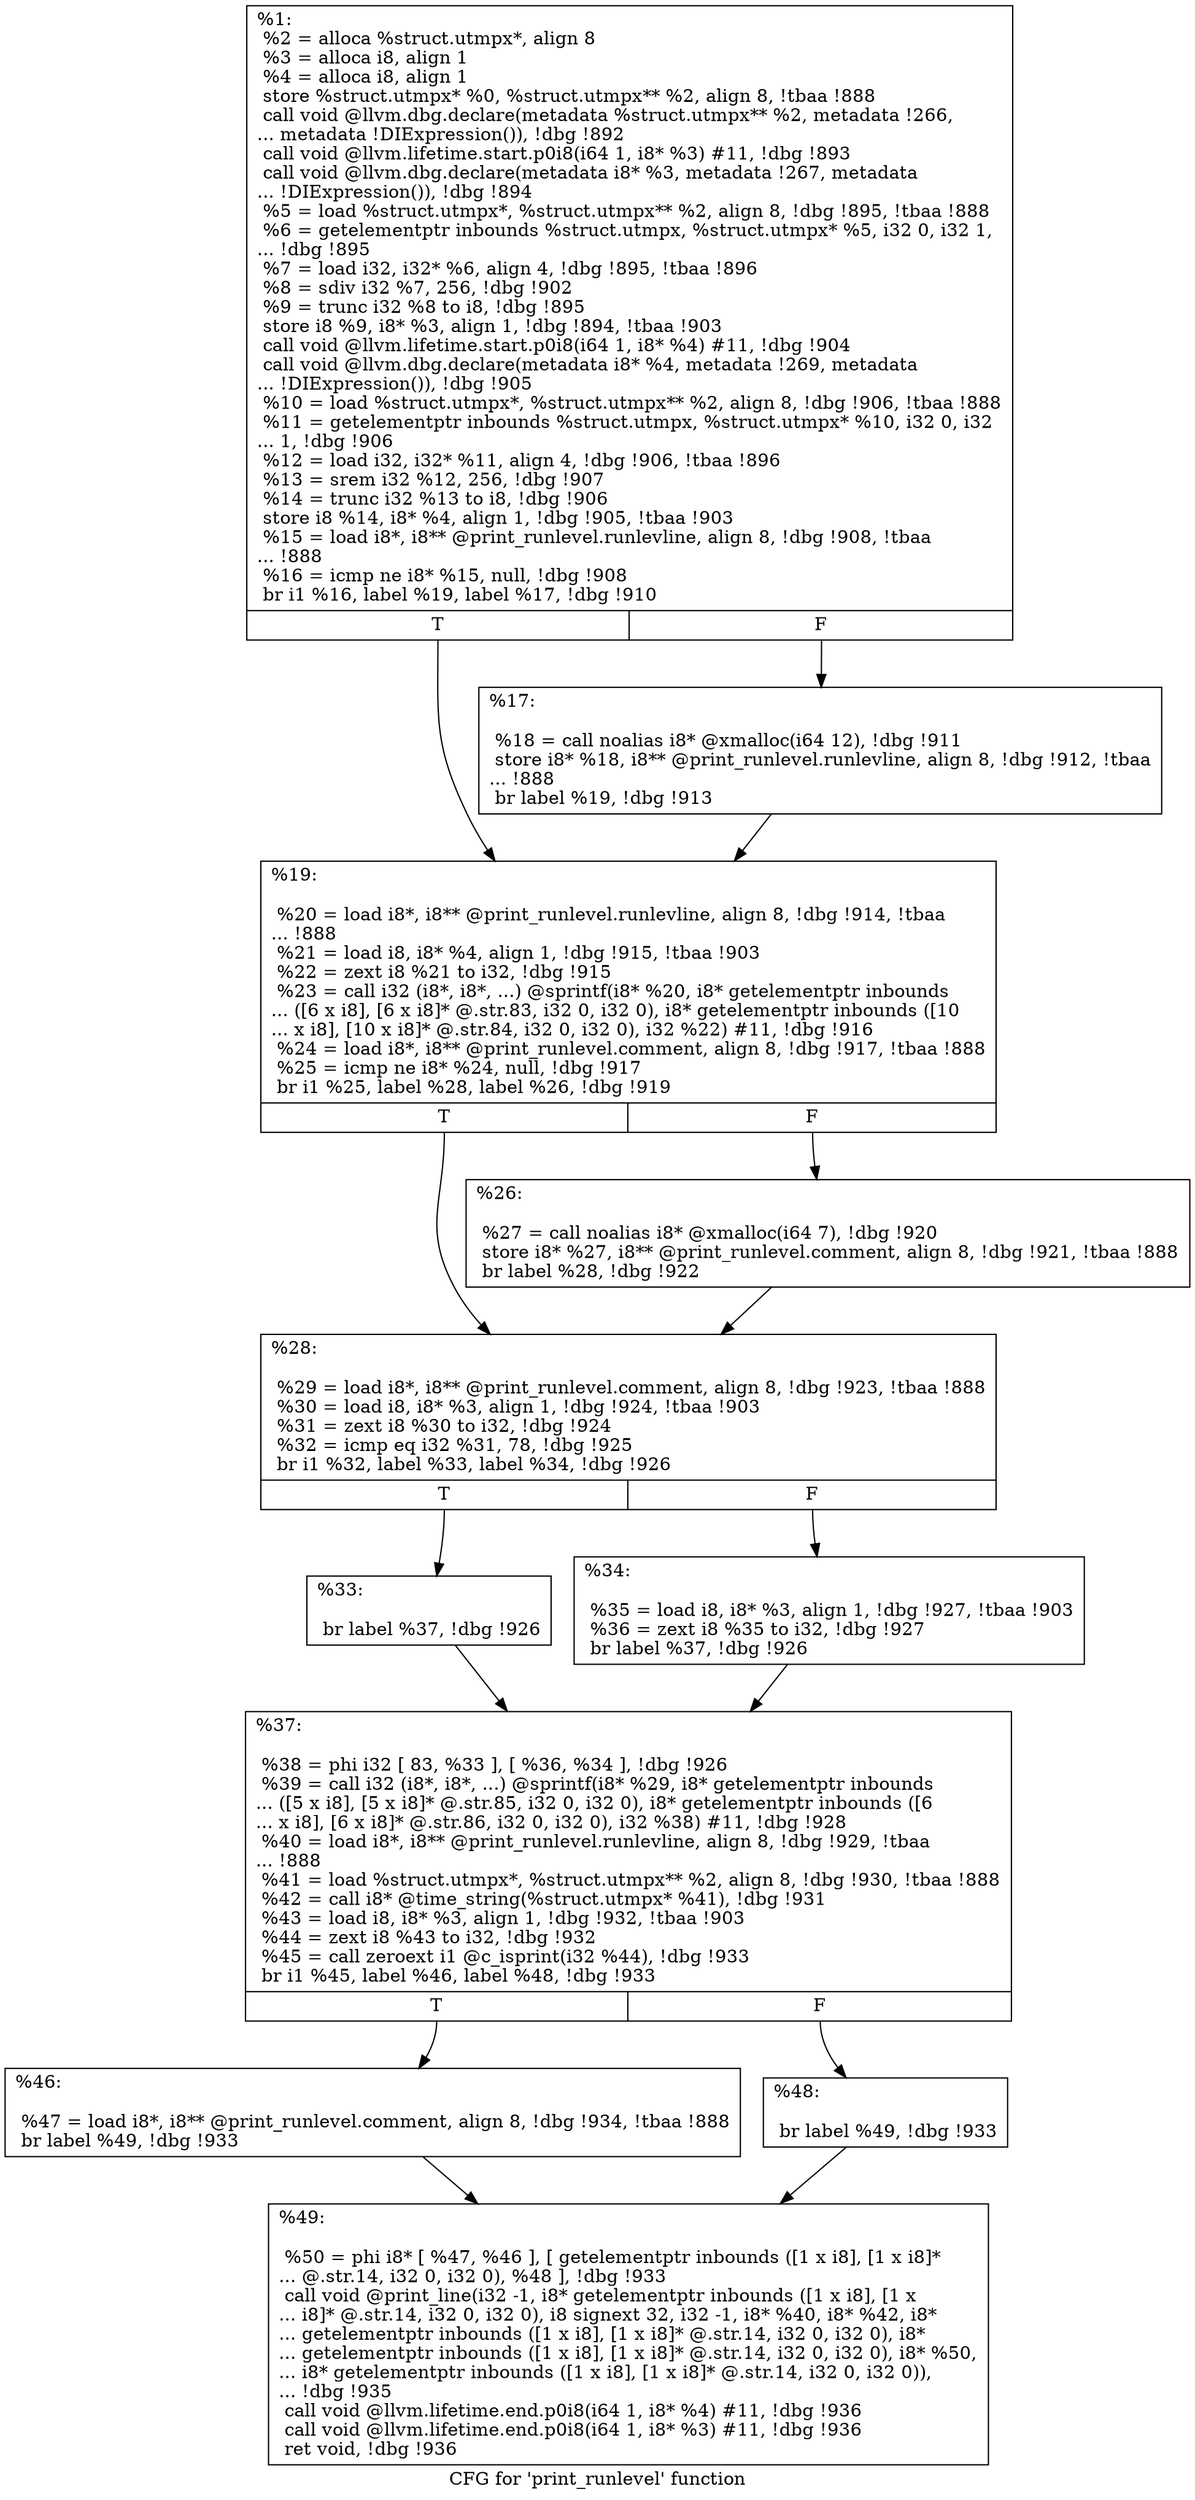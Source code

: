 digraph "CFG for 'print_runlevel' function" {
	label="CFG for 'print_runlevel' function";

	Node0x10811a0 [shape=record,label="{%1:\l  %2 = alloca %struct.utmpx*, align 8\l  %3 = alloca i8, align 1\l  %4 = alloca i8, align 1\l  store %struct.utmpx* %0, %struct.utmpx** %2, align 8, !tbaa !888\l  call void @llvm.dbg.declare(metadata %struct.utmpx** %2, metadata !266,\l... metadata !DIExpression()), !dbg !892\l  call void @llvm.lifetime.start.p0i8(i64 1, i8* %3) #11, !dbg !893\l  call void @llvm.dbg.declare(metadata i8* %3, metadata !267, metadata\l... !DIExpression()), !dbg !894\l  %5 = load %struct.utmpx*, %struct.utmpx** %2, align 8, !dbg !895, !tbaa !888\l  %6 = getelementptr inbounds %struct.utmpx, %struct.utmpx* %5, i32 0, i32 1,\l... !dbg !895\l  %7 = load i32, i32* %6, align 4, !dbg !895, !tbaa !896\l  %8 = sdiv i32 %7, 256, !dbg !902\l  %9 = trunc i32 %8 to i8, !dbg !895\l  store i8 %9, i8* %3, align 1, !dbg !894, !tbaa !903\l  call void @llvm.lifetime.start.p0i8(i64 1, i8* %4) #11, !dbg !904\l  call void @llvm.dbg.declare(metadata i8* %4, metadata !269, metadata\l... !DIExpression()), !dbg !905\l  %10 = load %struct.utmpx*, %struct.utmpx** %2, align 8, !dbg !906, !tbaa !888\l  %11 = getelementptr inbounds %struct.utmpx, %struct.utmpx* %10, i32 0, i32\l... 1, !dbg !906\l  %12 = load i32, i32* %11, align 4, !dbg !906, !tbaa !896\l  %13 = srem i32 %12, 256, !dbg !907\l  %14 = trunc i32 %13 to i8, !dbg !906\l  store i8 %14, i8* %4, align 1, !dbg !905, !tbaa !903\l  %15 = load i8*, i8** @print_runlevel.runlevline, align 8, !dbg !908, !tbaa\l... !888\l  %16 = icmp ne i8* %15, null, !dbg !908\l  br i1 %16, label %19, label %17, !dbg !910\l|{<s0>T|<s1>F}}"];
	Node0x10811a0:s0 -> Node0x10812d0;
	Node0x10811a0:s1 -> Node0x1081280;
	Node0x1081280 [shape=record,label="{%17:\l\l  %18 = call noalias i8* @xmalloc(i64 12), !dbg !911\l  store i8* %18, i8** @print_runlevel.runlevline, align 8, !dbg !912, !tbaa\l... !888\l  br label %19, !dbg !913\l}"];
	Node0x1081280 -> Node0x10812d0;
	Node0x10812d0 [shape=record,label="{%19:\l\l  %20 = load i8*, i8** @print_runlevel.runlevline, align 8, !dbg !914, !tbaa\l... !888\l  %21 = load i8, i8* %4, align 1, !dbg !915, !tbaa !903\l  %22 = zext i8 %21 to i32, !dbg !915\l  %23 = call i32 (i8*, i8*, ...) @sprintf(i8* %20, i8* getelementptr inbounds\l... ([6 x i8], [6 x i8]* @.str.83, i32 0, i32 0), i8* getelementptr inbounds ([10\l... x i8], [10 x i8]* @.str.84, i32 0, i32 0), i32 %22) #11, !dbg !916\l  %24 = load i8*, i8** @print_runlevel.comment, align 8, !dbg !917, !tbaa !888\l  %25 = icmp ne i8* %24, null, !dbg !917\l  br i1 %25, label %28, label %26, !dbg !919\l|{<s0>T|<s1>F}}"];
	Node0x10812d0:s0 -> Node0x1081370;
	Node0x10812d0:s1 -> Node0x1081320;
	Node0x1081320 [shape=record,label="{%26:\l\l  %27 = call noalias i8* @xmalloc(i64 7), !dbg !920\l  store i8* %27, i8** @print_runlevel.comment, align 8, !dbg !921, !tbaa !888\l  br label %28, !dbg !922\l}"];
	Node0x1081320 -> Node0x1081370;
	Node0x1081370 [shape=record,label="{%28:\l\l  %29 = load i8*, i8** @print_runlevel.comment, align 8, !dbg !923, !tbaa !888\l  %30 = load i8, i8* %3, align 1, !dbg !924, !tbaa !903\l  %31 = zext i8 %30 to i32, !dbg !924\l  %32 = icmp eq i32 %31, 78, !dbg !925\l  br i1 %32, label %33, label %34, !dbg !926\l|{<s0>T|<s1>F}}"];
	Node0x1081370:s0 -> Node0x10813c0;
	Node0x1081370:s1 -> Node0x1081410;
	Node0x10813c0 [shape=record,label="{%33:\l\l  br label %37, !dbg !926\l}"];
	Node0x10813c0 -> Node0x1081460;
	Node0x1081410 [shape=record,label="{%34:\l\l  %35 = load i8, i8* %3, align 1, !dbg !927, !tbaa !903\l  %36 = zext i8 %35 to i32, !dbg !927\l  br label %37, !dbg !926\l}"];
	Node0x1081410 -> Node0x1081460;
	Node0x1081460 [shape=record,label="{%37:\l\l  %38 = phi i32 [ 83, %33 ], [ %36, %34 ], !dbg !926\l  %39 = call i32 (i8*, i8*, ...) @sprintf(i8* %29, i8* getelementptr inbounds\l... ([5 x i8], [5 x i8]* @.str.85, i32 0, i32 0), i8* getelementptr inbounds ([6\l... x i8], [6 x i8]* @.str.86, i32 0, i32 0), i32 %38) #11, !dbg !928\l  %40 = load i8*, i8** @print_runlevel.runlevline, align 8, !dbg !929, !tbaa\l... !888\l  %41 = load %struct.utmpx*, %struct.utmpx** %2, align 8, !dbg !930, !tbaa !888\l  %42 = call i8* @time_string(%struct.utmpx* %41), !dbg !931\l  %43 = load i8, i8* %3, align 1, !dbg !932, !tbaa !903\l  %44 = zext i8 %43 to i32, !dbg !932\l  %45 = call zeroext i1 @c_isprint(i32 %44), !dbg !933\l  br i1 %45, label %46, label %48, !dbg !933\l|{<s0>T|<s1>F}}"];
	Node0x1081460:s0 -> Node0x10814b0;
	Node0x1081460:s1 -> Node0x1081500;
	Node0x10814b0 [shape=record,label="{%46:\l\l  %47 = load i8*, i8** @print_runlevel.comment, align 8, !dbg !934, !tbaa !888\l  br label %49, !dbg !933\l}"];
	Node0x10814b0 -> Node0x1081550;
	Node0x1081500 [shape=record,label="{%48:\l\l  br label %49, !dbg !933\l}"];
	Node0x1081500 -> Node0x1081550;
	Node0x1081550 [shape=record,label="{%49:\l\l  %50 = phi i8* [ %47, %46 ], [ getelementptr inbounds ([1 x i8], [1 x i8]*\l... @.str.14, i32 0, i32 0), %48 ], !dbg !933\l  call void @print_line(i32 -1, i8* getelementptr inbounds ([1 x i8], [1 x\l... i8]* @.str.14, i32 0, i32 0), i8 signext 32, i32 -1, i8* %40, i8* %42, i8*\l... getelementptr inbounds ([1 x i8], [1 x i8]* @.str.14, i32 0, i32 0), i8*\l... getelementptr inbounds ([1 x i8], [1 x i8]* @.str.14, i32 0, i32 0), i8* %50,\l... i8* getelementptr inbounds ([1 x i8], [1 x i8]* @.str.14, i32 0, i32 0)),\l... !dbg !935\l  call void @llvm.lifetime.end.p0i8(i64 1, i8* %4) #11, !dbg !936\l  call void @llvm.lifetime.end.p0i8(i64 1, i8* %3) #11, !dbg !936\l  ret void, !dbg !936\l}"];
}
